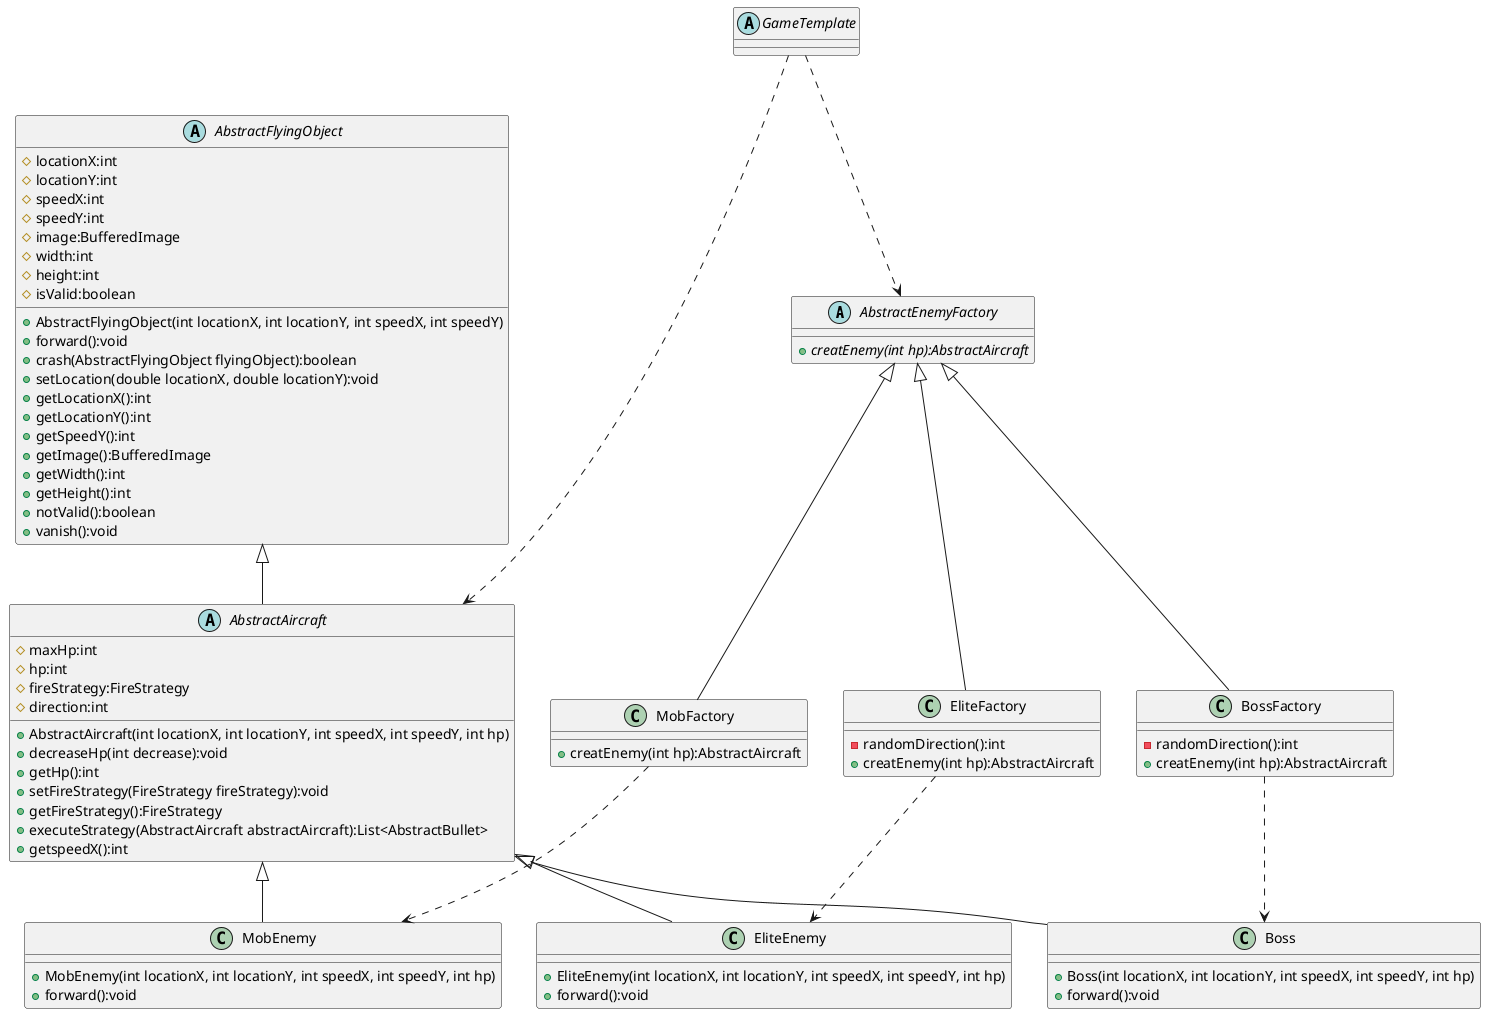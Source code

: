 @startuml
'https://plantuml.com/class-diagram

abstract class AbstractEnemyFactory {
    + {abstract} creatEnemy(int hp):AbstractAircraft
}

class MobFactory {
    + creatEnemy(int hp):AbstractAircraft
}

class EliteFactory {
    - randomDirection():int
    + creatEnemy(int hp):AbstractAircraft
}

class BossFactory {
    - randomDirection():int
    + creatEnemy(int hp):AbstractAircraft
}

abstract class GameTemplate {
}

abstract class AbstractFlyingObject
{
    # locationX:int
    # locationY:int
    # speedX:int
    # speedY:int
    # image:BufferedImage
    # width:int
    # height:int
    # isValid:boolean

    + AbstractFlyingObject(int locationX, int locationY, int speedX, int speedY)
    + forward():void
    + crash(AbstractFlyingObject flyingObject):boolean
    + setLocation(double locationX, double locationY):void
    + getLocationX():int
    + getLocationY():int
    + getSpeedY():int
    + getImage():BufferedImage
    + getWidth():int
    + getHeight():int
    + notValid():boolean
    + vanish():void
}

abstract class AbstractAircraft
{
	# maxHp:int
    # hp:int
    # fireStrategy:FireStrategy
    # direction:int
    + AbstractAircraft(int locationX, int locationY, int speedX, int speedY, int hp)
    + decreaseHp(int decrease):void
    + getHp():int
    + setFireStrategy(FireStrategy fireStrategy):void
    + getFireStrategy():FireStrategy
    + executeStrategy(AbstractAircraft abstractAircraft):List<AbstractBullet>
    + getspeedX():int
}

class MobEnemy {
    + MobEnemy(int locationX, int locationY, int speedX, int speedY, int hp)
    + forward():void
}

class EliteEnemy {
    + EliteEnemy(int locationX, int locationY, int speedX, int speedY, int hp)
    + forward():void
}

class Boss {
    + Boss(int locationX, int locationY, int speedX, int speedY, int hp)
    + forward():void
}

AbstractFlyingObject <|-- AbstractAircraft

AbstractAircraft <|-- MobEnemy
AbstractAircraft <|-- EliteEnemy
AbstractAircraft <|-- Boss

AbstractEnemyFactory <|-- MobFactory
AbstractEnemyFactory <|-- EliteFactory
AbstractEnemyFactory <|-- BossFactory

GameTemplate ..> AbstractEnemyFactory
GameTemplate ..> AbstractAircraft

MobFactory ..> MobEnemy
EliteFactory ..> EliteEnemy
BossFactory ..> Boss

@enduml